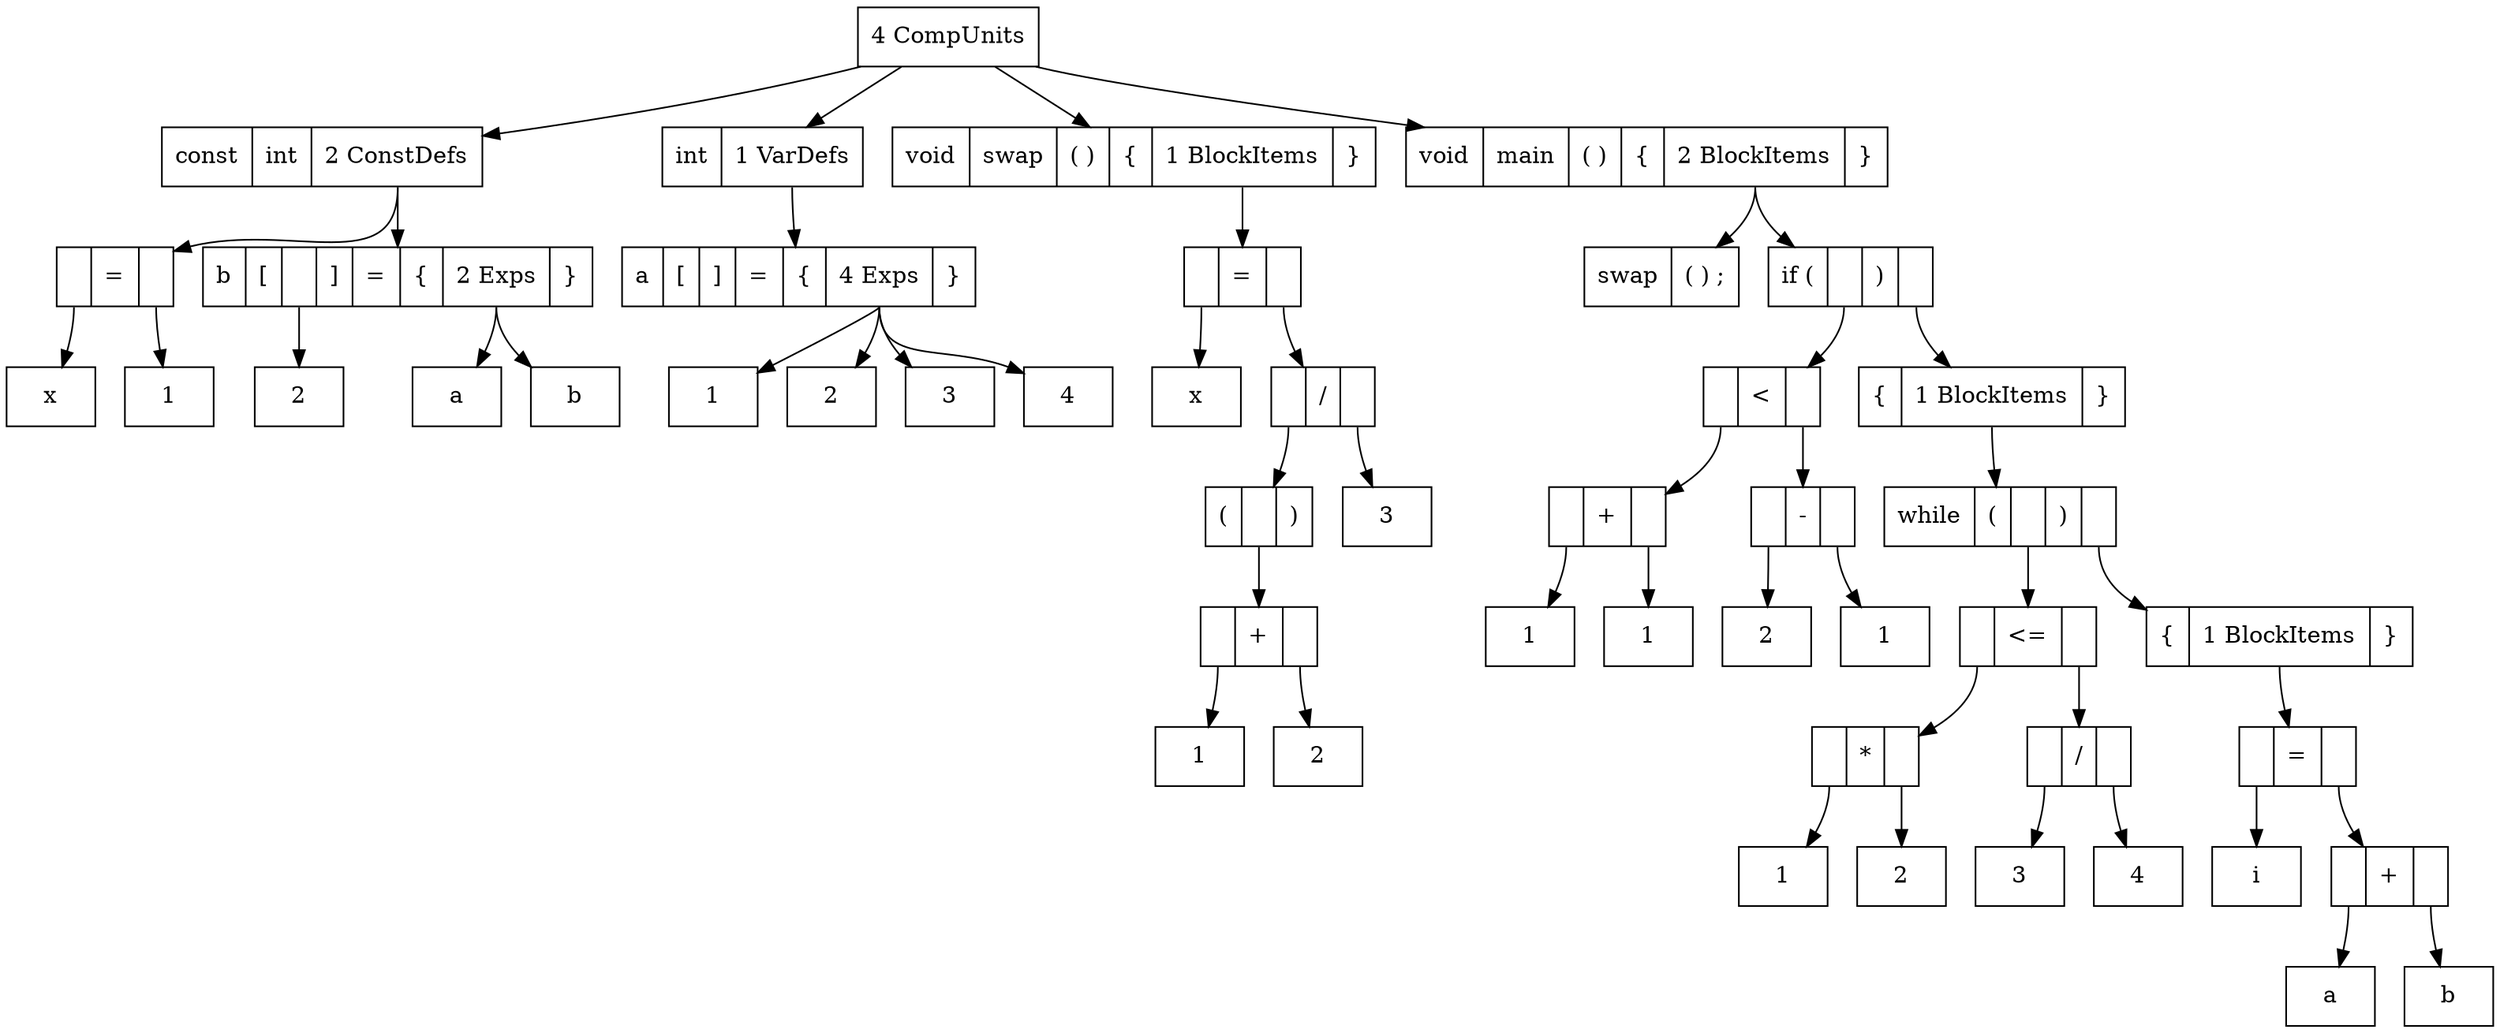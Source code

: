 digraph {
    node [shape = record];
    0 [label = "<0> 4 CompUnits"];
    1 [label = "<0> const|<1> int|<2> 2 ConstDefs"];
    2 [label = "<0>  |<1> =|<2>  "];
    3 [label = "<0> x"];
    4 [label = "<0> 1"];
    2:0 -> 3;
    2:2 -> 4;
    1:2 -> 2;
    5 [label = "<0> b|<1> [|<2>  |<3> ]|<4> =|<5> \{|<6> 2 Exps|<7> \}"];
    6 [label = "<0> 2"];
    5:2 -> 6;
    7 [label = "<0> a"];
    5:6 -> 7;
    8 [label = "<0> b"];
    5:6 -> 8;
    1:2 -> 5;
    0:0 -> 1;
    9 [label = "<0> int|<1> 1 VarDefs"];
    10 [label = "<0> a|<1> [|<2> ]|<3> =|<4> \{|<5> 4 Exps|<6> \}"];
    11 [label = "<0> 1"];
    10:5 -> 11;
    12 [label = "<0> 2"];
    10:5 -> 12;
    13 [label = "<0> 3"];
    10:5 -> 13;
    14 [label = "<0> 4"];
    10:5 -> 14;
    9:1 -> 10;
    0:0 -> 9;
    15 [label = "<0> void|<1> swap|<2> ( )|<3> \{|<4> 1 BlockItems|<5> \}"];
    16 [label = "<0>  |<1> =|<2>  "];
    17 [label = "<0> x"];
    18 [label = "<0>  |<1> /|<2>  "];
    19 [label = "<0> (|<1>  |<2> )"];
    20 [label = "<0>  |<1> +|<2>  "];
    21 [label = "<0> 1"];
    22 [label = "<0> 2"];
    20:0 -> 21;
    20:2 -> 22;
    19:1 -> 20;
    23 [label = "<0> 3"];
    18:0 -> 19;
    18:2 -> 23;
    16:0 -> 17;
    16:2 -> 18;
    15:4 -> 16;
    0:0 -> 15;
    24 [label = "<0> void|<1> main|<2> ( )|<3> \{|<4> 2 BlockItems|<5> \}"];
    25 [label = "<0> swap|<1>  (  ) ;"];
    24:4 -> 25;
    26 [label = "<0> if (|<1>  |<2> )|<3>  "];
    27 [label = "<0>  |<1> \<|<2>  "];
    28 [label = "<0>  |<1> +|<2>  "];
    29 [label = "<0> 1"];
    30 [label = "<0> 1"];
    28:0 -> 29;
    28:2 -> 30;
    31 [label = "<0>  |<1> -|<2>  "];
    32 [label = "<0> 2"];
    33 [label = "<0> 1"];
    31:0 -> 32;
    31:2 -> 33;
    27:0 -> 28;
    27:2 -> 31;
    34 [label = "<0> \{|<1> 1 BlockItems|<2> \}"];
    35 [label = "<0> while|<1> (|<2>  |<3> )|<4>  "];
    36 [label = "<0>  |<1> \<=|<2>  "];
    37 [label = "<0>  |<1> *|<2>  "];
    38 [label = "<0> 1"];
    39 [label = "<0> 2"];
    37:0 -> 38;
    37:2 -> 39;
    40 [label = "<0>  |<1> /|<2>  "];
    41 [label = "<0> 3"];
    42 [label = "<0> 4"];
    40:0 -> 41;
    40:2 -> 42;
    36:0 -> 37;
    36:2 -> 40;
    43 [label = "<0> \{|<1> 1 BlockItems|<2> \}"];
    44 [label = "<0>  |<1> =|<2>  "];
    45 [label = "<0> i"];
    46 [label = "<0>  |<1> +|<2>  "];
    47 [label = "<0> a"];
    48 [label = "<0> b"];
    46:0 -> 47;
    46:2 -> 48;
    44:0 -> 45;
    44:2 -> 46;
    43:1 -> 44;
    35:2 -> 36;
    35:4 -> 43;
    34:1 -> 35;
    26:1 -> 27;
    26:3 -> 34;
    24:4 -> 26;
    0:0 -> 24;
}